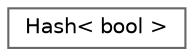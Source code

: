 digraph "Graphical Class Hierarchy"
{
 // LATEX_PDF_SIZE
  bgcolor="transparent";
  edge [fontname=Helvetica,fontsize=10,labelfontname=Helvetica,labelfontsize=10];
  node [fontname=Helvetica,fontsize=10,shape=box,height=0.2,width=0.4];
  rankdir="LR";
  Node0 [id="Node000000",label="Hash\< bool \>",height=0.2,width=0.4,color="grey40", fillcolor="white", style="filled",URL="$structFoam_1_1Hash_3_01bool_01_4.html",tooltip="Hashing of integral type: bool."];
}
